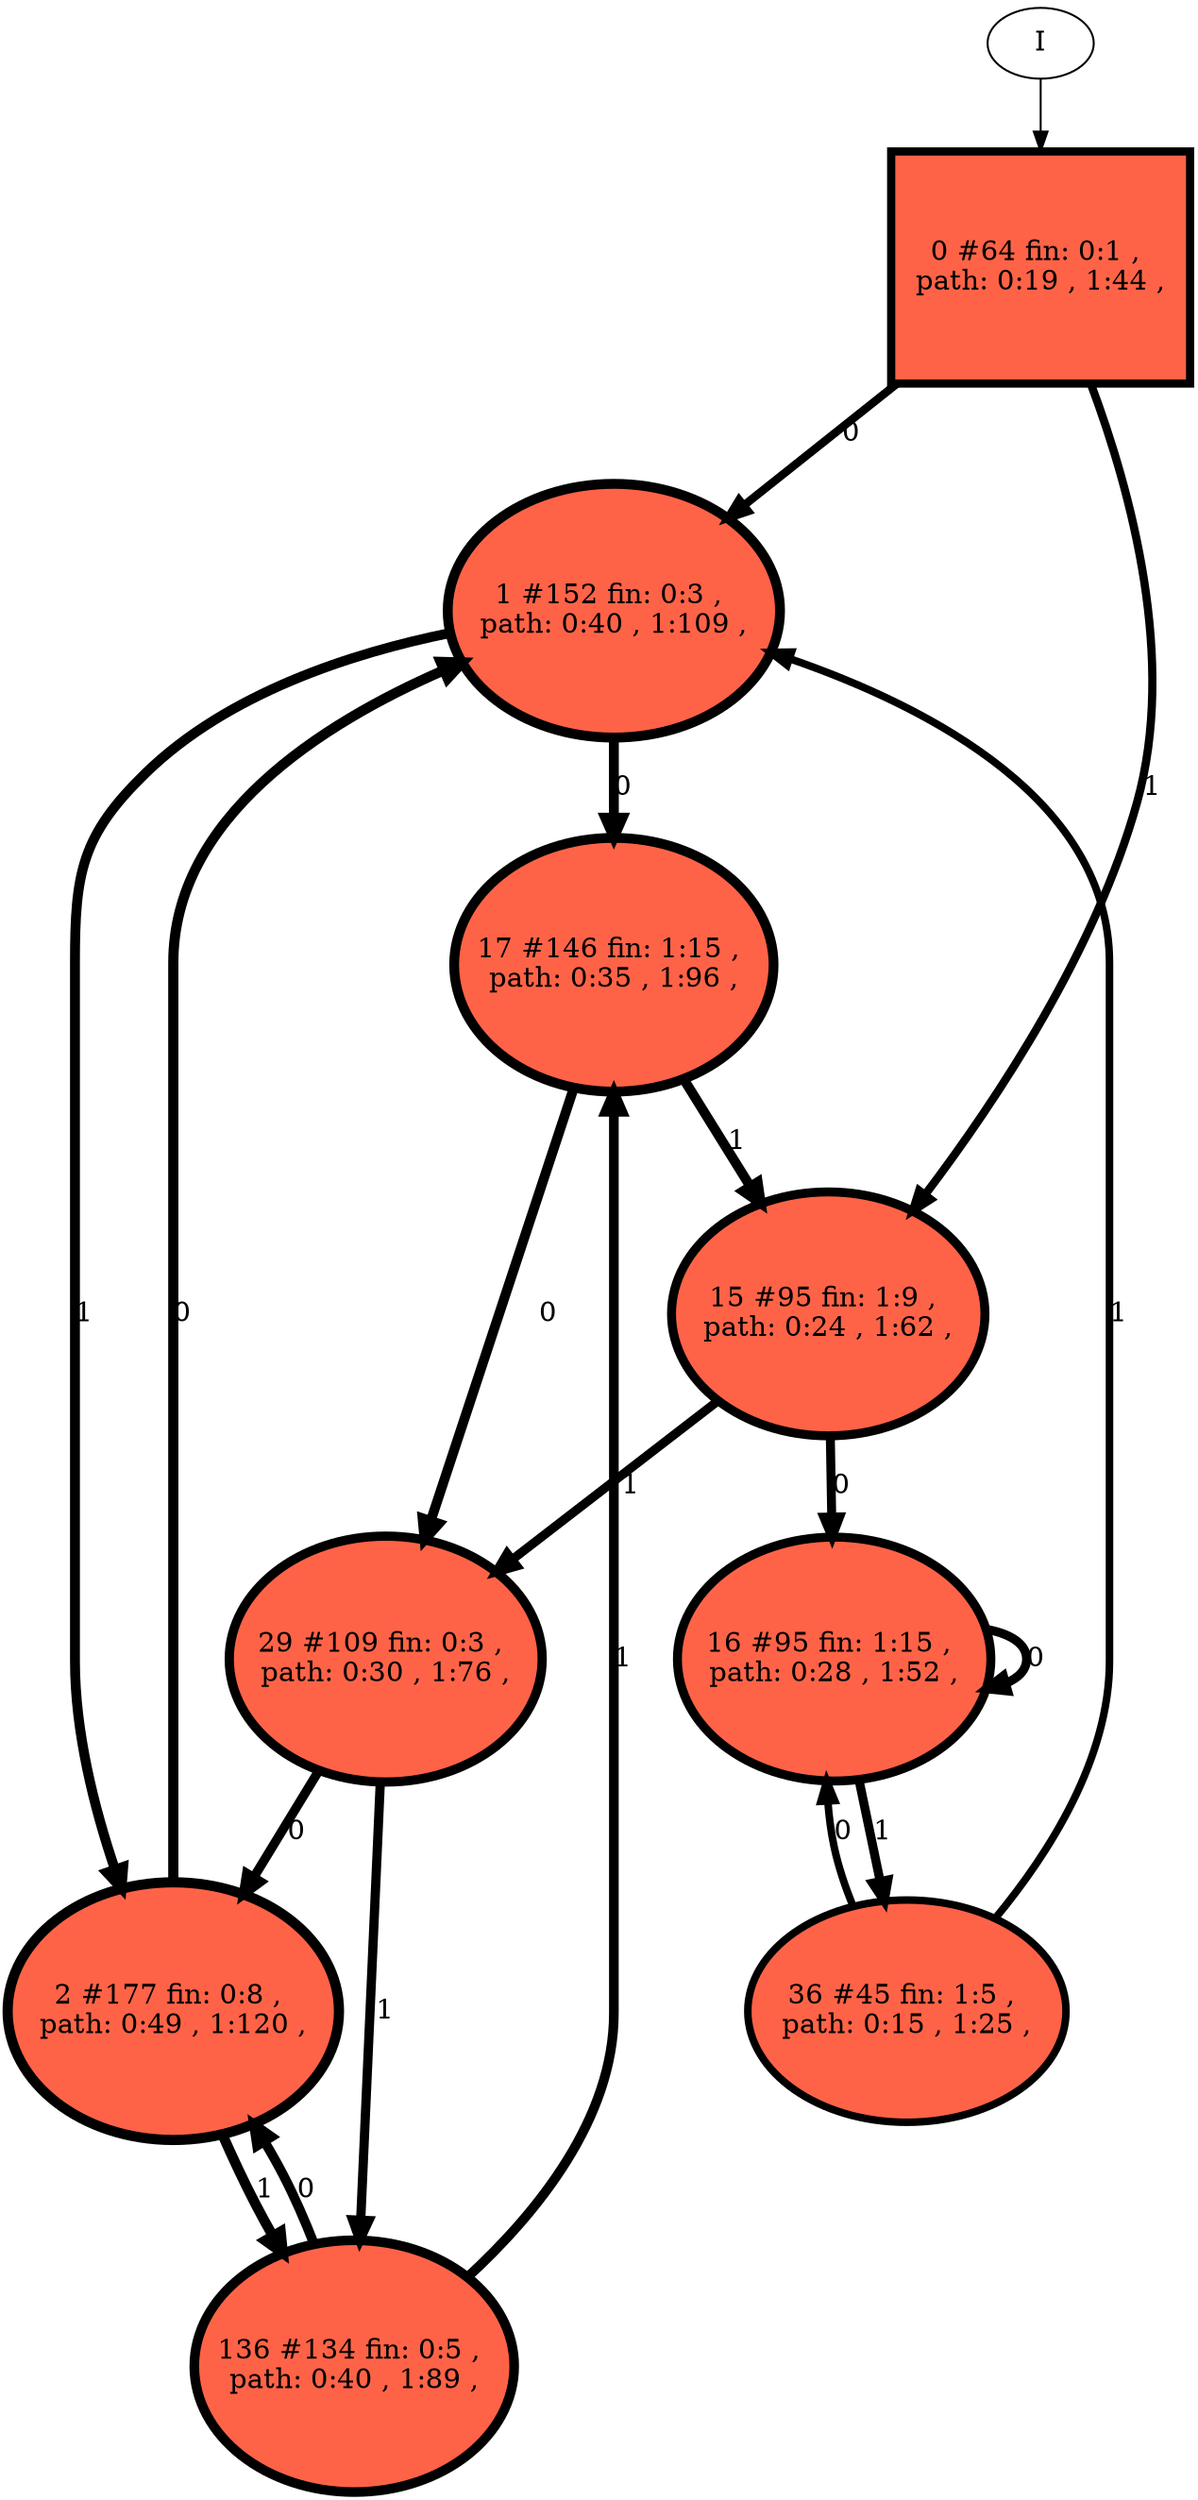 // produced with flexfringe // 
digraph DFA {
	0 [label="root" shape=box];
		I -> 0;
	0 [ label="0 #64 fin: 0:1 , 
 path: 0:19 , 1:44 , " , style=filled, fillcolor="tomato", width=1.64372, height=1.64372, penwidth=4.17439];
		0 -> 1 [label="0 " , penwidth=4.17439 ];
		0 -> 15 [label="1 " , penwidth=4.17439 ];
	1 [ label="1 #152 fin: 0:3 , 
 path: 0:40 , 1:109 , " , style=filled, fillcolor="tomato", width=1.79682, height=1.79682, penwidth=5.03044];
		1 -> 17 [label="0 " , penwidth=5.03044 ];
		1 -> 2 [label="1 " , penwidth=5.03044 ];
	15 [ label="15 #95 fin: 1:9 , 
 path: 0:24 , 1:62 , " , style=filled, fillcolor="tomato", width=1.71638, height=1.71638, penwidth=4.56435];
		15 -> 16 [label="0 " , penwidth=4.56435 ];
		15 -> 29 [label="1 " , penwidth=4.56435 ];
	17 [ label="17 #146 fin: 1:15 , 
 path: 0:35 , 1:96 , " , style=filled, fillcolor="tomato", width=1.79016, height=1.79016, penwidth=4.99043];
		17 -> 29 [label="0 " , penwidth=4.99043 ];
		17 -> 15 [label="1 " , penwidth=4.99043 ];
	2 [ label="2 #177 fin: 0:8 , 
 path: 0:49 , 1:120 , " , style=filled, fillcolor="tomato", width=1.82161, height=1.82161, penwidth=5.18178];
		2 -> 1 [label="0 " , penwidth=5.18178 ];
		2 -> 136 [label="1 " , penwidth=5.18178 ];
	16 [ label="16 #95 fin: 1:15 , 
 path: 0:28 , 1:52 , " , style=filled, fillcolor="tomato", width=1.71638, height=1.71638, penwidth=4.56435];
		16 -> 16 [label="0 " , penwidth=4.56435 ];
		16 -> 36 [label="1 " , penwidth=4.56435 ];
	29 [ label="29 #109 fin: 0:3 , 
 path: 0:30 , 1:76 , " , style=filled, fillcolor="tomato", width=1.74055, height=1.74055, penwidth=4.70048];
		29 -> 2 [label="0 " , penwidth=4.70048 ];
		29 -> 136 [label="1 " , penwidth=4.70048 ];
	136 [ label="136 #134 fin: 0:5 , 
 path: 0:40 , 1:89 , " , style=filled, fillcolor="tomato", width=1.77585, height=1.77585, penwidth=4.90527];
		136 -> 2 [label="0 " , penwidth=4.90527 ];
		136 -> 17 [label="1 " , penwidth=4.90527 ];
	36 [ label="36 #45 fin: 1:5 , 
 path: 0:15 , 1:25 , " , style=filled, fillcolor="tomato", width=1.57457, height=1.57457, penwidth=3.82864];
		36 -> 16 [label="0 " , penwidth=3.82864 ];
		36 -> 1 [label="1 " , penwidth=3.82864 ];
}
